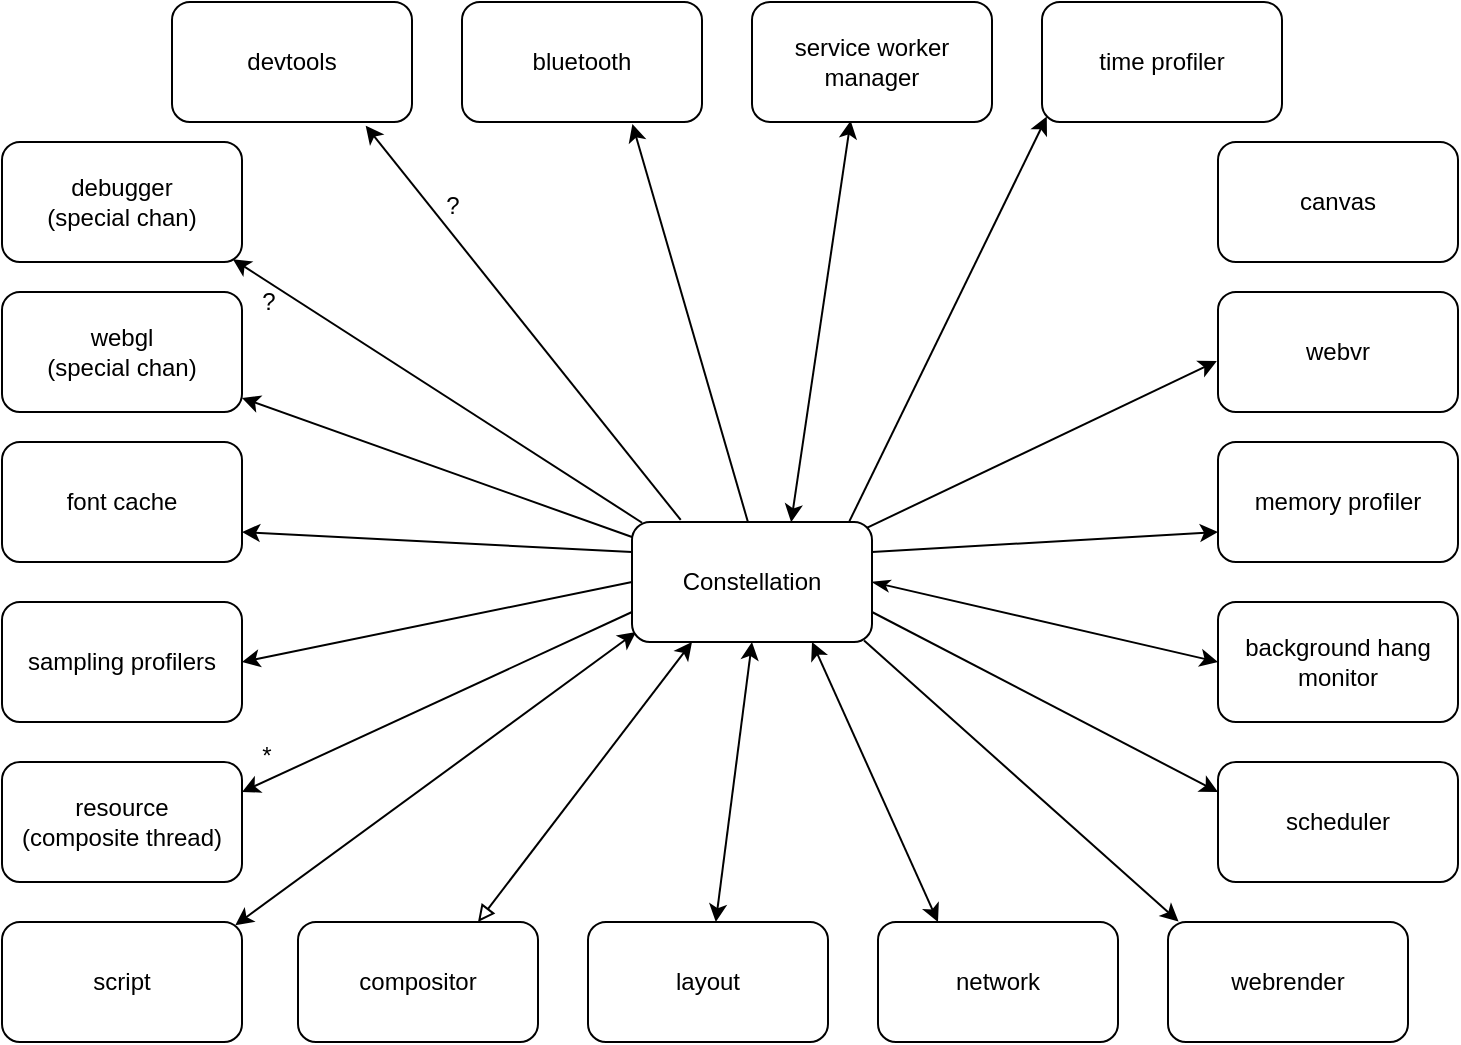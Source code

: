 <mxfile version="10.6.0" type="github"><diagram id="Xw3QcZE4B2Ta8fi86aep" name="Page-1"><mxGraphModel dx="1640" dy="1953" grid="1" gridSize="10" guides="1" tooltips="1" connect="1" arrows="1" fold="1" page="1" pageScale="1" pageWidth="850" pageHeight="1100" math="0" shadow="0"><root><mxCell id="0"/><mxCell id="1" parent="0"/><mxCell id="A60_EzEB7s3oiX7dAiB4-5" style="rounded=0;orthogonalLoop=1;jettySize=auto;html=1;exitX=0.017;exitY=0.917;exitDx=0;exitDy=0;entryX=0.972;entryY=0.027;entryDx=0;entryDy=0;startArrow=classic;startFill=1;exitPerimeter=0;entryPerimeter=0;" edge="1" parent="1" source="A60_EzEB7s3oiX7dAiB4-1" target="A60_EzEB7s3oiX7dAiB4-2"><mxGeometry relative="1" as="geometry"/></mxCell><mxCell id="A60_EzEB7s3oiX7dAiB4-6" style="edgeStyle=none;rounded=0;orthogonalLoop=1;jettySize=auto;html=1;exitX=0;exitY=0.5;exitDx=0;exitDy=0;entryX=1;entryY=0.5;entryDx=0;entryDy=0;" edge="1" parent="1" source="A60_EzEB7s3oiX7dAiB4-1" target="A60_EzEB7s3oiX7dAiB4-4"><mxGeometry relative="1" as="geometry"/></mxCell><mxCell id="A60_EzEB7s3oiX7dAiB4-8" style="edgeStyle=none;rounded=0;orthogonalLoop=1;jettySize=auto;html=1;exitX=1;exitY=0.5;exitDx=0;exitDy=0;entryX=0;entryY=0.5;entryDx=0;entryDy=0;startArrow=classicThin;startFill=1;" edge="1" parent="1" source="A60_EzEB7s3oiX7dAiB4-1" target="A60_EzEB7s3oiX7dAiB4-7"><mxGeometry relative="1" as="geometry"/></mxCell><mxCell id="A60_EzEB7s3oiX7dAiB4-10" style="edgeStyle=none;rounded=0;orthogonalLoop=1;jettySize=auto;html=1;exitX=0.5;exitY=1;exitDx=0;exitDy=0;startArrow=classic;startFill=1;" edge="1" parent="1" source="A60_EzEB7s3oiX7dAiB4-1" target="A60_EzEB7s3oiX7dAiB4-9"><mxGeometry relative="1" as="geometry"/></mxCell><mxCell id="A60_EzEB7s3oiX7dAiB4-12" style="edgeStyle=none;rounded=0;orthogonalLoop=1;jettySize=auto;html=1;exitX=0.75;exitY=1;exitDx=0;exitDy=0;entryX=0.25;entryY=0;entryDx=0;entryDy=0;startArrow=classic;startFill=1;" edge="1" parent="1" source="A60_EzEB7s3oiX7dAiB4-1" target="A60_EzEB7s3oiX7dAiB4-11"><mxGeometry relative="1" as="geometry"/></mxCell><mxCell id="A60_EzEB7s3oiX7dAiB4-14" style="edgeStyle=none;rounded=0;orthogonalLoop=1;jettySize=auto;html=1;exitX=0.25;exitY=1;exitDx=0;exitDy=0;entryX=0.75;entryY=0;entryDx=0;entryDy=0;startArrow=classic;startFill=1;endArrow=block;endFill=0;" edge="1" parent="1" source="A60_EzEB7s3oiX7dAiB4-1" target="A60_EzEB7s3oiX7dAiB4-13"><mxGeometry relative="1" as="geometry"/></mxCell><mxCell id="A60_EzEB7s3oiX7dAiB4-16" style="edgeStyle=none;rounded=0;orthogonalLoop=1;jettySize=auto;html=1;exitX=0;exitY=0.75;exitDx=0;exitDy=0;entryX=1;entryY=0.25;entryDx=0;entryDy=0;startArrow=none;startFill=0;endArrow=classic;endFill=1;" edge="1" parent="1" source="A60_EzEB7s3oiX7dAiB4-1" target="A60_EzEB7s3oiX7dAiB4-15"><mxGeometry relative="1" as="geometry"/></mxCell><mxCell id="A60_EzEB7s3oiX7dAiB4-17" value="*" style="text;html=1;resizable=0;points=[];align=center;verticalAlign=middle;labelBackgroundColor=#ffffff;" vertex="1" connectable="0" parent="A60_EzEB7s3oiX7dAiB4-16"><mxGeometry x="0.85" y="1" relative="1" as="geometry"><mxPoint x="-3" y="-12" as="offset"/></mxGeometry></mxCell><mxCell id="A60_EzEB7s3oiX7dAiB4-19" style="edgeStyle=none;rounded=0;orthogonalLoop=1;jettySize=auto;html=1;exitX=0;exitY=0.25;exitDx=0;exitDy=0;entryX=1;entryY=0.75;entryDx=0;entryDy=0;startArrow=none;startFill=0;endArrow=classic;endFill=1;" edge="1" parent="1" source="A60_EzEB7s3oiX7dAiB4-1" target="A60_EzEB7s3oiX7dAiB4-18"><mxGeometry relative="1" as="geometry"/></mxCell><mxCell id="A60_EzEB7s3oiX7dAiB4-21" style="edgeStyle=none;rounded=0;orthogonalLoop=1;jettySize=auto;html=1;exitX=0.042;exitY=0.006;exitDx=0;exitDy=0;entryX=0.962;entryY=0.977;entryDx=0;entryDy=0;entryPerimeter=0;startArrow=none;startFill=0;endArrow=classic;endFill=1;exitPerimeter=0;" edge="1" parent="1" source="A60_EzEB7s3oiX7dAiB4-1" target="A60_EzEB7s3oiX7dAiB4-20"><mxGeometry relative="1" as="geometry"/></mxCell><mxCell id="A60_EzEB7s3oiX7dAiB4-24" value="?" style="text;html=1;resizable=0;points=[];align=center;verticalAlign=middle;labelBackgroundColor=#ffffff;" vertex="1" connectable="0" parent="A60_EzEB7s3oiX7dAiB4-21"><mxGeometry x="0.76" relative="1" as="geometry"><mxPoint x="-7.5" y="5" as="offset"/></mxGeometry></mxCell><mxCell id="A60_EzEB7s3oiX7dAiB4-23" style="edgeStyle=none;rounded=0;orthogonalLoop=1;jettySize=auto;html=1;exitX=0.203;exitY=-0.017;exitDx=0;exitDy=0;entryX=0.807;entryY=1.031;entryDx=0;entryDy=0;startArrow=none;startFill=0;endArrow=classic;endFill=1;exitPerimeter=0;entryPerimeter=0;" edge="1" parent="1" source="A60_EzEB7s3oiX7dAiB4-1" target="A60_EzEB7s3oiX7dAiB4-22"><mxGeometry relative="1" as="geometry"/></mxCell><mxCell id="A60_EzEB7s3oiX7dAiB4-25" value="?" style="text;html=1;resizable=0;points=[];align=center;verticalAlign=middle;labelBackgroundColor=#ffffff;" vertex="1" connectable="0" parent="A60_EzEB7s3oiX7dAiB4-23"><mxGeometry x="0.581" y="-1" relative="1" as="geometry"><mxPoint x="9" y="-0.5" as="offset"/></mxGeometry></mxCell><mxCell id="A60_EzEB7s3oiX7dAiB4-27" style="edgeStyle=none;rounded=0;orthogonalLoop=1;jettySize=auto;html=1;exitX=0.483;exitY=0;exitDx=0;exitDy=0;entryX=0.71;entryY=1.017;entryDx=0;entryDy=0;entryPerimeter=0;startArrow=none;startFill=0;endArrow=classic;endFill=1;exitPerimeter=0;" edge="1" parent="1" source="A60_EzEB7s3oiX7dAiB4-1" target="A60_EzEB7s3oiX7dAiB4-26"><mxGeometry relative="1" as="geometry"/></mxCell><mxCell id="A60_EzEB7s3oiX7dAiB4-29" style="edgeStyle=none;rounded=0;orthogonalLoop=1;jettySize=auto;html=1;exitX=0.663;exitY=0.002;exitDx=0;exitDy=0;entryX=0.411;entryY=0.989;entryDx=0;entryDy=0;entryPerimeter=0;startArrow=classic;startFill=1;endArrow=classic;endFill=1;exitPerimeter=0;" edge="1" parent="1" source="A60_EzEB7s3oiX7dAiB4-1" target="A60_EzEB7s3oiX7dAiB4-28"><mxGeometry relative="1" as="geometry"/></mxCell><mxCell id="A60_EzEB7s3oiX7dAiB4-31" style="edgeStyle=none;rounded=0;orthogonalLoop=1;jettySize=auto;html=1;entryX=0.02;entryY=0.955;entryDx=0;entryDy=0;startArrow=none;startFill=0;endArrow=classic;endFill=1;entryPerimeter=0;exitX=0.906;exitY=-0.007;exitDx=0;exitDy=0;exitPerimeter=0;" edge="1" parent="1" source="A60_EzEB7s3oiX7dAiB4-1" target="A60_EzEB7s3oiX7dAiB4-30"><mxGeometry relative="1" as="geometry"><mxPoint x="446" y="88" as="sourcePoint"/></mxGeometry></mxCell><mxCell id="A60_EzEB7s3oiX7dAiB4-34" style="edgeStyle=none;rounded=0;orthogonalLoop=1;jettySize=auto;html=1;exitX=1;exitY=0.25;exitDx=0;exitDy=0;entryX=0;entryY=0.75;entryDx=0;entryDy=0;startArrow=none;startFill=0;endArrow=classic;endFill=1;" edge="1" parent="1" source="A60_EzEB7s3oiX7dAiB4-1" target="A60_EzEB7s3oiX7dAiB4-33"><mxGeometry relative="1" as="geometry"/></mxCell><mxCell id="A60_EzEB7s3oiX7dAiB4-36" style="edgeStyle=none;rounded=0;orthogonalLoop=1;jettySize=auto;html=1;exitX=1;exitY=0.75;exitDx=0;exitDy=0;entryX=0;entryY=0.25;entryDx=0;entryDy=0;startArrow=none;startFill=0;endArrow=classic;endFill=1;" edge="1" parent="1" source="A60_EzEB7s3oiX7dAiB4-1" target="A60_EzEB7s3oiX7dAiB4-35"><mxGeometry relative="1" as="geometry"/></mxCell><mxCell id="A60_EzEB7s3oiX7dAiB4-38" style="edgeStyle=none;rounded=0;orthogonalLoop=1;jettySize=auto;html=1;exitX=0.967;exitY=0.988;exitDx=0;exitDy=0;entryX=0.044;entryY=-0.004;entryDx=0;entryDy=0;entryPerimeter=0;startArrow=none;startFill=0;endArrow=classic;endFill=1;exitPerimeter=0;" edge="1" parent="1" source="A60_EzEB7s3oiX7dAiB4-1" target="A60_EzEB7s3oiX7dAiB4-37"><mxGeometry relative="1" as="geometry"/></mxCell><mxCell id="A60_EzEB7s3oiX7dAiB4-40" style="edgeStyle=none;rounded=0;orthogonalLoop=1;jettySize=auto;html=1;exitX=0.003;exitY=0.127;exitDx=0;exitDy=0;entryX=1;entryY=0.883;entryDx=0;entryDy=0;entryPerimeter=0;startArrow=none;startFill=0;endArrow=classic;endFill=1;exitPerimeter=0;" edge="1" parent="1" source="A60_EzEB7s3oiX7dAiB4-1" target="A60_EzEB7s3oiX7dAiB4-39"><mxGeometry relative="1" as="geometry"/></mxCell><mxCell id="A60_EzEB7s3oiX7dAiB4-43" style="edgeStyle=none;rounded=0;orthogonalLoop=1;jettySize=auto;html=1;exitX=0.974;exitY=0.053;exitDx=0;exitDy=0;entryX=-0.005;entryY=0.576;entryDx=0;entryDy=0;entryPerimeter=0;startArrow=none;startFill=0;endArrow=classic;endFill=1;exitPerimeter=0;" edge="1" parent="1" source="A60_EzEB7s3oiX7dAiB4-1" target="A60_EzEB7s3oiX7dAiB4-41"><mxGeometry relative="1" as="geometry"/></mxCell><mxCell id="A60_EzEB7s3oiX7dAiB4-1" value="Constellation" style="rounded=1;whiteSpace=wrap;html=1;" vertex="1" parent="1"><mxGeometry x="337" y="90" width="120" height="60" as="geometry"/></mxCell><mxCell id="A60_EzEB7s3oiX7dAiB4-2" value="script" style="rounded=1;whiteSpace=wrap;html=1;" vertex="1" parent="1"><mxGeometry x="22" y="290" width="120" height="60" as="geometry"/></mxCell><mxCell id="A60_EzEB7s3oiX7dAiB4-4" value="sampling profilers" style="rounded=1;whiteSpace=wrap;html=1;" vertex="1" parent="1"><mxGeometry x="22" y="130" width="120" height="60" as="geometry"/></mxCell><mxCell id="A60_EzEB7s3oiX7dAiB4-7" value="background hang&lt;br&gt;monitor&lt;br&gt;" style="rounded=1;whiteSpace=wrap;html=1;" vertex="1" parent="1"><mxGeometry x="630" y="130" width="120" height="60" as="geometry"/></mxCell><mxCell id="A60_EzEB7s3oiX7dAiB4-9" value="layout&lt;br&gt;" style="rounded=1;whiteSpace=wrap;html=1;" vertex="1" parent="1"><mxGeometry x="315" y="290" width="120" height="60" as="geometry"/></mxCell><mxCell id="A60_EzEB7s3oiX7dAiB4-11" value="network" style="rounded=1;whiteSpace=wrap;html=1;" vertex="1" parent="1"><mxGeometry x="460" y="290" width="120" height="60" as="geometry"/></mxCell><mxCell id="A60_EzEB7s3oiX7dAiB4-13" value="compositor" style="rounded=1;whiteSpace=wrap;html=1;" vertex="1" parent="1"><mxGeometry x="170" y="290" width="120" height="60" as="geometry"/></mxCell><mxCell id="A60_EzEB7s3oiX7dAiB4-15" value="resource&lt;br&gt;(composite thread)&lt;br&gt;" style="rounded=1;whiteSpace=wrap;html=1;" vertex="1" parent="1"><mxGeometry x="22" y="210" width="120" height="60" as="geometry"/></mxCell><mxCell id="A60_EzEB7s3oiX7dAiB4-18" value="font cache" style="rounded=1;whiteSpace=wrap;html=1;" vertex="1" parent="1"><mxGeometry x="22" y="50" width="120" height="60" as="geometry"/></mxCell><mxCell id="A60_EzEB7s3oiX7dAiB4-20" value="debugger&lt;br&gt;(special chan)&lt;br&gt;" style="rounded=1;whiteSpace=wrap;html=1;" vertex="1" parent="1"><mxGeometry x="22" y="-100" width="120" height="60" as="geometry"/></mxCell><mxCell id="A60_EzEB7s3oiX7dAiB4-22" value="devtools" style="rounded=1;whiteSpace=wrap;html=1;" vertex="1" parent="1"><mxGeometry x="107" y="-170" width="120" height="60" as="geometry"/></mxCell><mxCell id="A60_EzEB7s3oiX7dAiB4-26" value="bluetooth" style="rounded=1;whiteSpace=wrap;html=1;" vertex="1" parent="1"><mxGeometry x="252" y="-170" width="120" height="60" as="geometry"/></mxCell><mxCell id="A60_EzEB7s3oiX7dAiB4-28" value="service worker&lt;br&gt;manager&lt;br&gt;" style="rounded=1;whiteSpace=wrap;html=1;" vertex="1" parent="1"><mxGeometry x="397" y="-170" width="120" height="60" as="geometry"/></mxCell><mxCell id="A60_EzEB7s3oiX7dAiB4-30" value="time profiler" style="rounded=1;whiteSpace=wrap;html=1;" vertex="1" parent="1"><mxGeometry x="542" y="-170" width="120" height="60" as="geometry"/></mxCell><mxCell id="A60_EzEB7s3oiX7dAiB4-33" value="memory profiler" style="rounded=1;whiteSpace=wrap;html=1;" vertex="1" parent="1"><mxGeometry x="630" y="50" width="120" height="60" as="geometry"/></mxCell><mxCell id="A60_EzEB7s3oiX7dAiB4-35" value="scheduler" style="rounded=1;whiteSpace=wrap;html=1;" vertex="1" parent="1"><mxGeometry x="630" y="210" width="120" height="60" as="geometry"/></mxCell><mxCell id="A60_EzEB7s3oiX7dAiB4-37" value="webrender" style="rounded=1;whiteSpace=wrap;html=1;" vertex="1" parent="1"><mxGeometry x="605" y="290" width="120" height="60" as="geometry"/></mxCell><mxCell id="A60_EzEB7s3oiX7dAiB4-39" value="webgl&lt;br&gt;(special chan)&lt;br&gt;" style="rounded=1;whiteSpace=wrap;html=1;" vertex="1" parent="1"><mxGeometry x="22" y="-25" width="120" height="60" as="geometry"/></mxCell><mxCell id="A60_EzEB7s3oiX7dAiB4-41" value="webvr" style="rounded=1;whiteSpace=wrap;html=1;" vertex="1" parent="1"><mxGeometry x="630" y="-25" width="120" height="60" as="geometry"/></mxCell><mxCell id="A60_EzEB7s3oiX7dAiB4-42" value="canvas" style="rounded=1;whiteSpace=wrap;html=1;" vertex="1" parent="1"><mxGeometry x="630" y="-100" width="120" height="60" as="geometry"/></mxCell></root></mxGraphModel></diagram></mxfile>